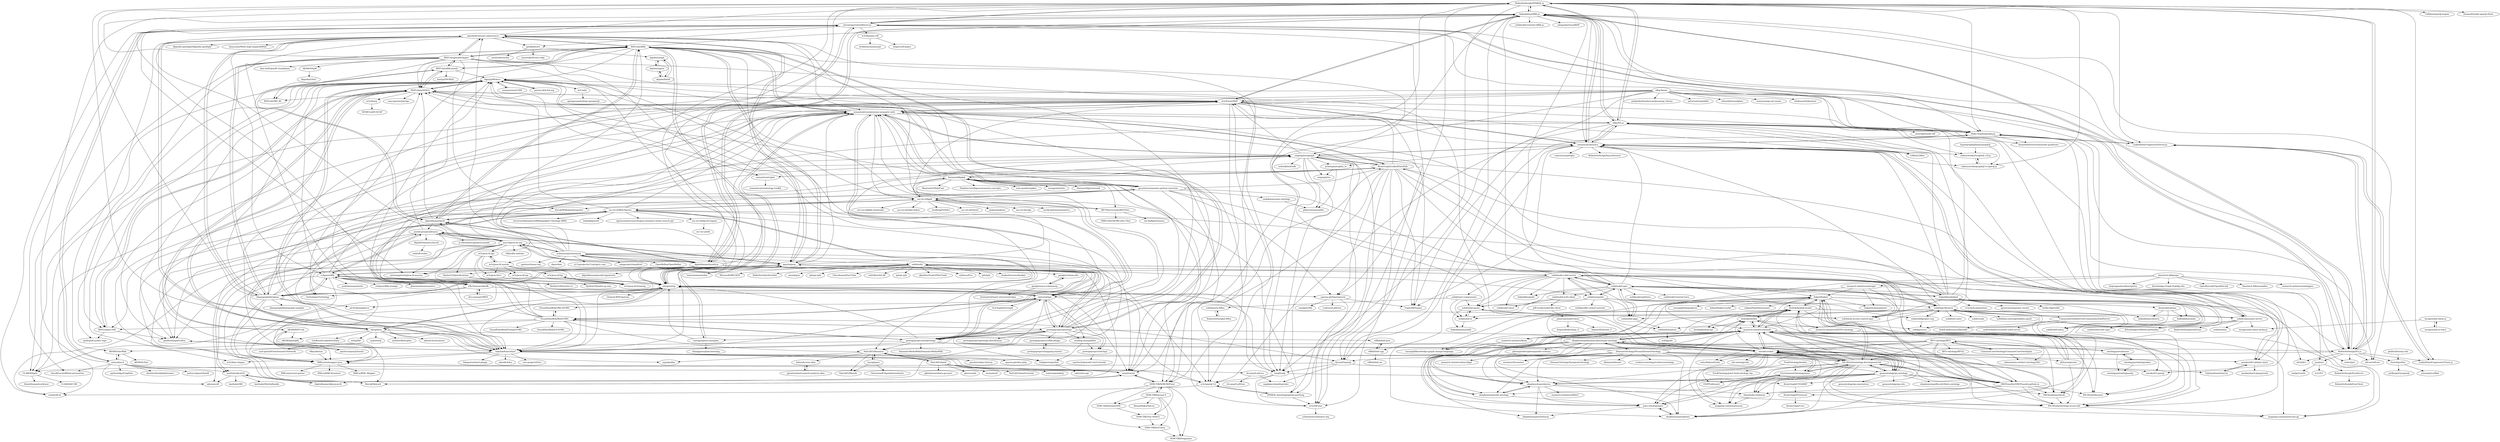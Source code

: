 digraph G {
"hypergraphql/hypergraphql" -> "rubensworks/GraphQL-LD.js"
"hypergraphql/hypergraphql" -> "rubensworks/graphql-to-sparql.js"
"pchampin/sophia_rs" -> "oxigraph/rio"
"pchampin/sophia_rs" -> "gtfierro/reasonable"
"solid/solid" -> "solid/node-solid-server"
"solid/solid" -> "solid/solid-spec"
"solid/solid" -> "ipfs/ipfs" ["e"=1]
"solid/solid" -> "beakerbrowser/beaker" ["e"=1]
"solid/solid" -> "tootsuite/mastodon" ["e"=1]
"solid/solid" -> "Microsoft/MS-DOS" ["e"=1]
"solid/solid" -> "solid/userguide"
"solid/solid" -> "HelloZeroNet/ZeroNet" ["e"=1]
"solid/solid" -> "amark/gun" ["e"=1]
"solid/solid" -> "ipfs/go-ipfs" ["e"=1]
"solid/solid" -> "Chocobozzz/PeerTube" ["e"=1]
"solid/solid" -> "orbitdb/orbit-db" ["e"=1]
"solid/solid" -> "ipfs/js-ipfs" ["e"=1]
"solid/solid" -> "cjbarber/ToolsOfTheTrade" ["e"=1]
"solid/solid" -> "witheve/Eve" ["e"=1]
"CommunitySolidServer/CommunitySolidServer" -> "nodeSolidServer/node-solid-server"
"CommunitySolidServer/CommunitySolidServer" -> "SolidLabResearch/Bashlib"
"RDFLib/rdflib" -> "RDFLib/sparqlwrapper"
"RDFLib/rdflib" -> "RDFLib/rdflib-jsonld"
"RDFLib/rdflib" -> "RDFLib/pySHACL"
"RDFLib/rdflib" -> "digitalbazaar/pyld"
"RDFLib/rdflib" -> "semantalytics/awesome-semantic-web"
"RDFLib/rdflib" -> "openlink/virtuoso-opensource"
"RDFLib/rdflib" -> "apache/jena"
"RDFLib/rdflib" -> "linkeddata/rdflib.js"
"RDFLib/rdflib" -> "ontop/ontop"
"RDFLib/rdflib" -> "RDFLib/OWL-RL"
"RDFLib/rdflib" -> "protegeproject/protege"
"RDFLib/rdflib" -> "blazegraph/database"
"RDFLib/rdflib" -> "owlcs/owlapi"
"RDFLib/rdflib" -> "oxigraph/oxigraph"
"RDFLib/rdflib" -> "dgarijo/Widoco"
"semsol/arc2" -> "njh/easyrdf" ["e"=1]
"semsol/arc2" -> "cgutteridge/Graphite"
"semsol/arc2" -> "AKSW/OntoWiki"
"semsol/arc2" -> "alexlatchford/phpSesame"
"semsol/arc2" -> "antoniogarrote/rdfstore-js"
"semsol/arc2" -> "lanthaler/JsonLD"
"semsol/arc2" -> "pietercolpaert/hardf"
"semsol/arc2" -> "dvcama/LodLive"
"semsol/arc2" -> "timrdf/csv2rdf4lod-automation"
"semsol/arc2" -> "linkeddata/rdflib.js"
"schemaorg/schemaorg" -> "json-ld/json-ld.org"
"schemaorg/schemaorg" -> "digitalbazaar/jsonld.js"
"schemaorg/schemaorg" -> "RDFLib/rdflib"
"schemaorg/schemaorg" -> "ampproject/amphtml" ["e"=1]
"schemaorg/schemaorg" -> "OpenRefine/OpenRefine" ["e"=1]
"schemaorg/schemaorg" -> "owlcs/owlapi"
"schemaorg/schemaorg" -> "apache/jena"
"schemaorg/schemaorg" -> "solid/solid"
"schemaorg/schemaorg" -> "semantalytics/awesome-semantic-web"
"schemaorg/schemaorg" -> "spatie/schema-org" ["e"=1]
"schemaorg/schemaorg" -> "protegeproject/protege"
"schemaorg/schemaorg" -> "ckan/ckan" ["e"=1]
"schemaorg/schemaorg" -> "openlink/virtuoso-opensource"
"schemaorg/schemaorg" -> "digitalbazaar/pyld"
"schemaorg/schemaorg" -> "a11yproject/a11yproject.com" ["e"=1]
"pysemtec/semantic-python-overview" -> "linkml/linkml"
"pysemtec/semantic-python-overview" -> "usc-isi-i2/kgtk"
"pysemtec/semantic-python-overview" -> "DerwenAI/kglab"
"pysemtec/semantic-python-overview" -> "semantalytics/awesome-semantic-web"
"pysemtec/semantic-python-overview" -> "SDM-TIB/SDM-RDFizer"
"pysemtec/semantic-python-overview" -> "RDFLib/pySHACL"
"pysemtec/semantic-python-overview" -> "paulhoule/gastrodon"
"pysemtec/semantic-python-overview" -> "AtomGraph/LinkedDataHub"
"pysemtec/semantic-python-overview" -> "biolink/biolink-model"
"pysemtec/semantic-python-overview" -> "ozekik/awesome-ontology"
"pysemtec/semantic-python-overview" -> "sparna-git/Sparnatural"
"pysemtec/semantic-python-overview" -> "OnToology/OnToology"
"pysemtec/semantic-python-overview" -> "RDFLib/pyLODE"
"RubenVerborgh/N3.js" -> "RubenVerborgh/SPARQL.js"
"RubenVerborgh/N3.js" -> "antoniogarrote/rdfstore-js"
"RubenVerborgh/N3.js" -> "LinkedDataFragments/Client.js"
"RubenVerborgh/N3.js" -> "LinkedDataFragments/Server.js"
"RubenVerborgh/N3.js" -> "rdf-ext/rdf-ext"
"RubenVerborgh/N3.js" -> "linkeddata/rdflib.js"
"RubenVerborgh/N3.js" -> "blake-regalia/graphy.js"
"RubenVerborgh/N3.js" -> "webr3/js3"
"RubenVerborgh/N3.js" -> "ali1k/ld-r"
"RubenVerborgh/N3.js" -> "Swirrl/grafter"
"RubenVerborgh/N3.js" -> "ktym/d3sparql"
"RubenVerborgh/N3.js" -> "josd/eye"
"w3c/EasierRDF" -> "w3c/sparql-12"
"w3c/EasierRDF" -> "LDflex/LDflex"
"w3c/EasierRDF" -> "w3c/rdf-star"
"w3c/EasierRDF" -> "semantalytics/awesome-semantic-web"
"w3c/EasierRDF" -> "RMLio/rmlmapper-java"
"w3c/EasierRDF" -> "carml/carml"
"w3c/EasierRDF" -> "RDFLib/pySHACL"
"w3c/EasierRDF" -> "comunica/comunica"
"w3c/EasierRDF" -> "linkeddata/rdflib.js"
"w3c/EasierRDF" -> "seebi/rdf.sh"
"w3c/EasierRDF" -> "blake-regalia/graphy.js"
"w3c/EasierRDF" -> "josd/eye"
"w3c/EasierRDF" -> "CLARIAH/grlc"
"protegeproject/protege" -> "protegeproject/webprotege"
"protegeproject/protege" -> "owlcs/owlapi"
"protegeproject/protege" -> "apache/jena"
"protegeproject/protege" -> "protegeproject/protege-distribution"
"protegeproject/protege" -> "protegeproject/cellfie-plugin"
"protegeproject/protege" -> "semantalytics/awesome-semantic-web"
"protegeproject/protege" -> "ontodev/robot"
"protegeproject/protege" -> "stardog-union/pellet"
"protegeproject/protege" -> "RDFLib/rdflib"
"protegeproject/protege" -> "dgarijo/Widoco"
"protegeproject/protege" -> "VisualDataWeb/WebVOWL"
"protegeproject/protege" -> "protegeproject/swrlapi"
"protegeproject/protege" -> "openlink/virtuoso-opensource"
"protegeproject/protege" -> "TopQuadrant/shacl"
"protegeproject/protege" -> "castagna/jena-examples"
"biolink/biolink-model" -> "INCATools/ontology-access-kit"
"biolink/biolink-model" -> "monarch-initiative/koza"
"biolink/biolink-model" -> "biolink/ontobio"
"biolink/biolink-model" -> "linkml/linkml"
"biolink/biolink-model" -> "mapping-commons/sssom-py"
"biolink/biolink-model" -> "cmungall/knowledge-graph-change-language"
"biolink/biolink-model" -> "biolink/biolink-api"
"biolink/biolink-model" -> "INCATools/boomer"
"biolink/biolink-model" -> "monarch-initiative/mondo"
"biolink/biolink-model" -> "obophenotype/upheno"
"biolink/biolink-model" -> "monarch-initiative/SEPIO-ontology"
"digitalbazaar/jsonld.js" -> "json-ld/json-ld.org"
"digitalbazaar/jsonld.js" -> "antoniogarrote/rdfstore-js"
"digitalbazaar/jsonld.js" -> "linkeddata/rdflib.js"
"digitalbazaar/jsonld.js" -> "digitalbazaar/pyld"
"digitalbazaar/jsonld.js" -> "RubenVerborgh/N3.js"
"digitalbazaar/jsonld.js" -> "digitalbazaar/jsonld-signatures" ["e"=1]
"digitalbazaar/jsonld.js" -> "RubenVerborgh/SPARQL.js"
"digitalbazaar/jsonld.js" -> "jsonld-java/jsonld-java"
"digitalbazaar/jsonld.js" -> "antoniogarrote/json-ld-macros"
"digitalbazaar/jsonld.js" -> "lanthaler/JsonLD"
"digitalbazaar/jsonld.js" -> "schemaorg/schemaorg"
"digitalbazaar/jsonld.js" -> "digitalbazaar/php-json-ld"
"digitalbazaar/jsonld.js" -> "google/schema-dts"
"digitalbazaar/jsonld.js" -> "HydraCG/Specifications"
"digitalbazaar/jsonld.js" -> "semantalytics/awesome-semantic-web"
"semantalytics/awesome-semantic-web" -> "w3c/EasierRDF"
"semantalytics/awesome-semantic-web" -> "oxigraph/oxigraph"
"semantalytics/awesome-semantic-web" -> "AtomGraph/LinkedDataHub"
"semantalytics/awesome-semantic-web" -> "TopQuadrant/shacl"
"semantalytics/awesome-semantic-web" -> "rdfjs/N3.js"
"semantalytics/awesome-semantic-web" -> "comunica/comunica"
"semantalytics/awesome-semantic-web" -> "RDFLib/rdflib"
"semantalytics/awesome-semantic-web" -> "dgarijo/Widoco"
"semantalytics/awesome-semantic-web" -> "ontop/ontop"
"semantalytics/awesome-semantic-web" -> "RMLio/rmlmapper-java"
"semantalytics/awesome-semantic-web" -> "owlcs/owlapi"
"semantalytics/awesome-semantic-web" -> "usc-isi-i2/kgtk"
"semantalytics/awesome-semantic-web" -> "tarql/tarql"
"semantalytics/awesome-semantic-web" -> "pysemtec/semantic-python-overview"
"semantalytics/awesome-semantic-web" -> "RDFLib/pySHACL"
"protegeproject/webprotege" -> "protegeproject/protege"
"protegeproject/webprotege" -> "owlcs/owlapi"
"protegeproject/webprotege" -> "TopQuadrant/shacl"
"protegeproject/webprotege" -> "apache/jena"
"protegeproject/webprotege" -> "ontodev/robot"
"protegeproject/webprotege" -> "ontop/ontop"
"protegeproject/webprotege" -> "semantalytics/awesome-semantic-web"
"protegeproject/webprotege" -> "dgarijo/Widoco"
"protegeproject/webprotege" -> "RubenVerborgh/N3.js"
"protegeproject/webprotege" -> "VisualDataWeb/WebVOWL"
"protegeproject/webprotege" -> "AKSW/OntoWiki"
"protegeproject/webprotege" -> "zazuko/d3-sparql"
"protegeproject/webprotege" -> "SemanticMediaWiki/SemanticMediaWiki" ["e"=1]
"protegeproject/webprotege" -> "RDFLib/rdflib"
"protegeproject/webprotege" -> "NatLibFi/Skosmos"
"solid/node-solid-server" -> "solid/solid-spec"
"solid/node-solid-server" -> "solid/solid"
"solid/node-solid-server" -> "solid/solid-panes"
"solid/node-solid-server" -> "solid/community-server"
"solid/node-solid-server" -> "linkeddata/rdflib.js"
"solid/node-solid-server" -> "solid/solid-apps"
"solid/node-solid-server" -> "solid/web-access-control-spec"
"solid/node-solid-server" -> "solid/specification"
"solid/node-solid-server" -> "linkeddata/dokieli"
"solid/node-solid-server" -> "solid/react-components"
"solid/node-solid-server" -> "solid/solid-auth-client"
"solid/node-solid-server" -> "solid/userguide"
"solid/node-solid-server" -> "solid/solid-ui"
"solid/node-solid-server" -> "solid/solid-client"
"solid/node-solid-server" -> "linkeddata/gold"
"althonos/pronto" -> "biolink/ontobio"
"althonos/pronto" -> "monarch-initiative/mondo"
"althonos/pronto" -> "INCATools/ontology-access-kit"
"althonos/pronto" -> "biolink/biolink-model"
"LinkedDataFragments/Client.js" -> "LinkedDataFragments/Server.js"
"LinkedDataFragments/Server.js" -> "LinkedDataFragments/Client.js"
"LinkedDataFragments/Server.js" -> "blake-regalia/graphy.js"
"LinkedDataFragments/Server.js" -> "RubenVerborgh/N3.js"
"VisualDataWeb/WebVOWL" -> "VisualDataWeb/OWL2VOWL"
"VisualDataWeb/WebVOWL" -> "ktym/d3sparql"
"VisualDataWeb/WebVOWL" -> "dgarijo/Widoco"
"VisualDataWeb/WebVOWL" -> "owlcs/owlapi"
"VisualDataWeb/WebVOWL" -> "VisualDataWeb/ProtegeVOWL"
"VisualDataWeb/WebVOWL" -> "semantalytics/awesome-semantic-web"
"VisualDataWeb/WebVOWL" -> "RDFLib/pySHACL"
"VisualDataWeb/WebVOWL" -> "TopQuadrant/shacl"
"VisualDataWeb/WebVOWL" -> "protegeproject/protege"
"VisualDataWeb/WebVOWL" -> "protegeproject/webprotege"
"VisualDataWeb/WebVOWL" -> "VisualDataWeb/LD-VOWL"
"VisualDataWeb/WebVOWL" -> "NatLibFi/Skosmos"
"VisualDataWeb/WebVOWL" -> "d2rq/d2rq"
"VisualDataWeb/WebVOWL" -> "eclipse/rdf4j"
"VisualDataWeb/WebVOWL" -> "RDFLib/pyLODE"
"json-ld/json-ld.org" -> "digitalbazaar/jsonld.js"
"json-ld/json-ld.org" -> "digitalbazaar/pyld"
"json-ld/json-ld.org" -> "jsonld-java/jsonld-java"
"json-ld/json-ld.org" -> "HydraCG/Specifications"
"json-ld/json-ld.org" -> "digitalbazaar/php-json-ld"
"json-ld/json-ld.org" -> "antoniogarrote/rdfstore-js"
"json-ld/json-ld.org" -> "w3c/json-ld-syntax"
"json-ld/json-ld.org" -> "lanthaler/JsonLD"
"json-ld/json-ld.org" -> "antoniogarrote/json-ld-macros"
"json-ld/json-ld.org" -> "njh/easyrdf" ["e"=1]
"json-ld/json-ld.org" -> "w3c/EasierRDF"
"json-ld/json-ld.org" -> "rdfa/rdfa-website"
"json-ld/json-ld.org" -> "w3c/json-ld-api"
"json-ld/json-ld.org" -> "seebi/rdf.sh"
"json-ld/json-ld.org" -> "schemaorg/schemaorg"
"solid/solid-spec" -> "solid/node-solid-server"
"solid/solid-spec" -> "solid/solid-apps"
"solid/solid-spec" -> "solid/solid"
"solid/solid-spec" -> "solid/web-access-control-spec"
"solid/solid-spec" -> "linkeddata/rdflib.js"
"solid/solid-spec" -> "solid/solid-panes"
"solid/solid-spec" -> "linkeddata/dokieli"
"solid/solid-spec" -> "solid/solid-auth-client"
"solid/solid-spec" -> "solid/userguide"
"solid/solid-spec" -> "solid/specification"
"solid/solid-spec" -> "solid/solid-platform"
"solid/solid-spec" -> "linkeddata/gold"
"solid/solid-spec" -> "solid/solid-tutorial-intro"
"solid/solid-spec" -> "solid/webid-oidc-spec"
"solid/solid-spec" -> "comunica/comunica"
"oxigraph/oxigraph" -> "pchampin/sophia_rs"
"oxigraph/oxigraph" -> "comunica/comunica"
"oxigraph/oxigraph" -> "SPARQL-Anything/sparql.anything"
"oxigraph/oxigraph" -> "indradb/indradb" ["e"=1]
"oxigraph/oxigraph" -> "AtomGraph/LinkedDataHub"
"oxigraph/oxigraph" -> "w3c/rdf-star"
"oxigraph/oxigraph" -> "ad-freiburg/qlever"
"oxigraph/oxigraph" -> "w3c/EasierRDF"
"oxigraph/oxigraph" -> "semantalytics/awesome-semantic-web"
"oxigraph/oxigraph" -> "TopQuadrant/shacl"
"oxigraph/oxigraph" -> "oxigraph/rio"
"oxigraph/oxigraph" -> "gtfierro/reasonable"
"oxigraph/oxigraph" -> "tarql/tarql"
"oxigraph/oxigraph" -> "zazuko/rdf-validate-shacl"
"oxigraph/oxigraph" -> "TriplyDB/Yasgui"
"eBay/akutan" -> "RMLio/rmlmapper-java"
"owlcs/owlapi" -> "protegeproject/protege"
"owlcs/owlapi" -> "apache/jena"
"owlcs/owlapi" -> "protegeproject/webprotege"
"owlcs/owlapi" -> "ontop/ontop"
"owlcs/owlapi" -> "Galigator/openllet"
"owlcs/owlapi" -> "protegeproject/swrlapi"
"owlcs/owlapi" -> "TopQuadrant/shacl"
"owlcs/owlapi" -> "stardog-union/pellet"
"owlcs/owlapi" -> "semantalytics/awesome-semantic-web"
"owlcs/owlapi" -> "dgarijo/Widoco"
"owlcs/owlapi" -> "VisualDataWeb/OWL2VOWL"
"owlcs/owlapi" -> "eclipse/rdf4j"
"owlcs/owlapi" -> "ontodev/robot"
"owlcs/owlapi" -> "SciGraph/SciGraph" ["e"=1]
"owlcs/owlapi" -> "VisualDataWeb/WebVOWL"
"antoniogarrote/rdfstore-js" -> "linkeddata/rdflib.js"
"antoniogarrote/rdfstore-js" -> "RubenVerborgh/N3.js"
"antoniogarrote/rdfstore-js" -> "RubenVerborgh/SPARQL.js"
"antoniogarrote/rdfstore-js" -> "digitalbazaar/jsonld.js"
"antoniogarrote/rdfstore-js" -> "openlink/virtuoso-opensource"
"antoniogarrote/rdfstore-js" -> "antoniogarrote/json-ld-macros"
"antoniogarrote/rdfstore-js" -> "garlik/4store"
"antoniogarrote/rdfstore-js" -> "semsol/arc2"
"antoniogarrote/rdfstore-js" -> "LinkedDataFragments/Server.js"
"antoniogarrote/rdfstore-js" -> "w3c/banana-rdf"
"antoniogarrote/rdfstore-js" -> "ktym/d3sparql"
"antoniogarrote/rdfstore-js" -> "timrdf/csv2rdf4lod-automation"
"antoniogarrote/rdfstore-js" -> "webr3/js3"
"antoniogarrote/rdfstore-js" -> "blake-regalia/graphy.js"
"antoniogarrote/rdfstore-js" -> "seebi/rdf.sh"
"garlik/4store" -> "msalvadores/4sr"
"garlik/4store" -> "dajobe/rasqal"
"garlik/4store" -> "moustaki/4store-ruby"
"RDFLib/pyLODE" -> "RDFLib/pySHACL"
"RDFLib/pyLODE" -> "paulhoule/gastrodon"
"RDFLib/pyLODE" -> "qudt/qudt-public-repo"
"RDFLib/sparqlwrapper" -> "RDFLib/rdflib"
"RDFLib/sparqlwrapper" -> "RDFLib/rdflib-jsonld"
"RDFLib/sparqlwrapper" -> "RDFLib/pyLODE"
"RDFLib/sparqlwrapper" -> "RDFLib/pySHACL"
"RDFLib/sparqlwrapper" -> "RubenVerborgh/SPARQL.js"
"RDFLib/sparqlwrapper" -> "ontop/ontop"
"RDFLib/sparqlwrapper" -> "openlink/virtuoso-opensource"
"RDFLib/sparqlwrapper" -> "RDFLib/OWL-RL"
"RDFLib/sparqlwrapper" -> "apache/jena"
"RDFLib/sparqlwrapper" -> "w3c/EasierRDF"
"RDFLib/sparqlwrapper" -> "AKSW/NSpM"
"RDFLib/sparqlwrapper" -> "SuLab/WikidataIntegrator" ["e"=1]
"RDFLib/sparqlwrapper" -> "tarql/tarql"
"RDFLib/sparqlwrapper" -> "CLARIAH/grlc"
"RDFLib/sparqlwrapper" -> "dair-iitd/OpenIE-standalone" ["e"=1]
"solid/specification" -> "solid/process"
"solid/specification" -> "solid/solidproject.org"
"solid/specification" -> "solid/community-server"
"solid/specification" -> "solid/data-interoperability-panel"
"solid/specification" -> "solid/web-access-control-spec"
"solid/specification" -> "solid/information"
"solid/specification" -> "solid/solid-apps"
"solid/specification" -> "solid/test-suite"
"solid/specification" -> "rdfjs/N3.js"
"solid/specification" -> "solid/vocab"
"solid/specification" -> "solid/solid-ui"
"solid/specification" -> "solid/node-solid-server"
"solid/specification" -> "CommunitySolidServer/CommunitySolidServer"
"solid/specification" -> "comunica/comunica"
"solid/specification" -> "solid/solid-spec"
"solid/process" -> "solid/specification"
"apache/jena" -> "eclipse/rdf4j"
"apache/jena" -> "owlcs/owlapi"
"apache/jena" -> "castagna/jena-examples"
"apache/jena" -> "TopQuadrant/shacl"
"apache/jena" -> "ontop/ontop"
"apache/jena" -> "openlink/virtuoso-opensource"
"apache/jena" -> "protegeproject/protege"
"apache/jena" -> "RDFLib/rdflib"
"apache/jena" -> "semantalytics/awesome-semantic-web"
"apache/jena" -> "oxigraph/oxigraph"
"apache/jena" -> "blazegraph/database"
"apache/jena" -> "w3c/sparql-12"
"apache/jena" -> "jsonld-java/jsonld-java"
"apache/jena" -> "protegeproject/webprotege"
"apache/jena" -> "RMLio/rmlmapper-java"
"ontop/ontop" -> "apache/jena"
"ontop/ontop" -> "TopQuadrant/shacl"
"ontop/ontop" -> "owlcs/owlapi"
"ontop/ontop" -> "eclipse/rdf4j"
"ontop/ontop" -> "blazegraph/database"
"ontop/ontop" -> "semantalytics/awesome-semantic-web"
"ontop/ontop" -> "w3c/sparql-12"
"ontop/ontop" -> "d2rq/d2rq"
"ontop/ontop" -> "tarql/tarql"
"ontop/ontop" -> "sparna-git/Sparnatural"
"ontop/ontop" -> "RubenVerborgh/SPARQL.js"
"ontop/ontop" -> "Quetzal-RDF/quetzal"
"ontop/ontop" -> "RMLio/rmlmapper-java"
"ontop/ontop" -> "RDFLib/rdflib"
"ontop/ontop" -> "usc-isi-i2/Web-Karma"
"stardog-union/pellet" -> "protegeproject/swrlapi"
"stardog-union/pellet" -> "Galigator/openllet"
"solid/solidproject.org" -> "solid/process"
"solid/solidproject.org" -> "solid/specification"
"INCATools/ontology-development-kit" -> "ontodev/robot"
"INCATools/ontology-development-kit" -> "OBOAcademy/obook"
"INCATools/ontology-development-kit" -> "monarch-initiative/mondo"
"INCATools/ontology-development-kit" -> "OBOFoundry/OBOFoundry.github.io"
"INCATools/ontology-development-kit" -> "oborel/obo-relations"
"INCATools/ontology-development-kit" -> "INCATools/ontology-access-kit"
"INCATools/ontology-development-kit" -> "obophenotype/upheno"
"INCATools/ontology-development-kit" -> "biolink/biolink-model"
"INCATools/ontology-development-kit" -> "EnvironmentOntology/envo"
"INCATools/ontology-development-kit" -> "geneontology/go-ontology"
"INCATools/ontology-development-kit" -> "pato-ontology/pato"
"INCATools/ontology-development-kit" -> "obophenotype/uberon"
"INCATools/ontology-development-kit" -> "linkml/linkml"
"INCATools/ontology-development-kit" -> "mapping-commons/sssom"
"INCATools/ontology-development-kit" -> "mapping-commons/sssom-py"
"ontologyportal/sumo" -> "ontologyportal/sigmakee"
"ontologyportal/sumo" -> "BFO-ontology/BFO"
"ontologyportal/sumo" -> "ontologyportal/sigmanlp"
"AnacletoLAB/grape" -> "AnacletoLAB/ensmallen"
"AnacletoLAB/grape" -> "monarch-initiative/embiggen"
"AnacletoLAB/grape" -> "biopragmatics/bioregistry"
"AnacletoLAB/grape" -> "monarch-initiative/ontogpt"
"AnacletoLAB/grape" -> "Knowledge-Graph-Hub/kg-obo"
"AnacletoLAB/grape" -> "monarch-initiative/mondo"
"AnacletoLAB/grape" -> "OpenBioLink/OpenBioLink" ["e"=1]
"digitalbazaar/pyld" -> "RDFLib/rdflib-jsonld"
"digitalbazaar/pyld" -> "RDFLib/rdflib"
"digitalbazaar/pyld" -> "json-ld/json-ld.org"
"digitalbazaar/pyld" -> "digitalbazaar/jsonld.js"
"digitalbazaar/pyld" -> "w3c/EasierRDF"
"digitalbazaar/pyld" -> "RDFLib/pySHACL"
"digitalbazaar/pyld" -> "usc-isi-i2/Web-Karma"
"digitalbazaar/pyld" -> "jsonld-java/jsonld-java"
"solid/solid-apps" -> "solid/information"
"solid/solid-apps" -> "solid/solid-spec"
"eBay/beam" -> "w3c/EasierRDF"
"eBay/beam" -> "Merck/Halyard"
"eBay/beam" -> "RubenVerborgh/N3.js"
"eBay/beam" -> "joelparkerhenderson/queueing_theory" ["e"=1]
"eBay/beam" -> "petermattis/pebble" ["e"=1]
"eBay/beam" -> "celrenheit/sandglass" ["e"=1]
"eBay/beam" -> "wasmerio/go-ext-wasm" ["e"=1]
"eBay/beam" -> "carml/carml"
"eBay/beam" -> "zazuko/d3-sparql"
"eBay/beam" -> "blazegraph/database"
"eBay/beam" -> "blake-regalia/graphy.js"
"eBay/beam" -> "tarql/tarql"
"eBay/beam" -> "semantalytics/awesome-semantic-web"
"eBay/beam" -> "mlabouardy/komiser" ["e"=1]
"blazegraph/database" -> "ontop/ontop"
"blazegraph/database" -> "eclipse/rdf4j"
"blazegraph/database" -> "blazegraph/blazegraph-samples"
"blazegraph/database" -> "TopQuadrant/shacl"
"blazegraph/database" -> "RubenVerborgh/SPARQL.js"
"blazegraph/database" -> "apache/jena"
"blazegraph/database" -> "openlink/virtuoso-opensource"
"blazegraph/database" -> "oxigraph/oxigraph"
"blazegraph/database" -> "dgarijo/Widoco"
"blazegraph/database" -> "ad-freiburg/qlever"
"blazegraph/database" -> "RDFLib/rdflib"
"blazegraph/database" -> "jsonld-java/jsonld-java"
"blazegraph/database" -> "semantalytics/awesome-semantic-web"
"blazegraph/database" -> "RMLio/rmlmapper-java"
"blazegraph/database" -> "Merck/Halyard"
"obophenotype/cell-ontology" -> "pato-ontology/pato"
"obophenotype/cell-ontology" -> "obophenotype/uberon"
"obophenotype/cell-ontology" -> "monarch-initiative/mondo"
"SPARQL-Anything/sparql.anything" -> "w3c/sparql-12"
"SPARQL-Anything/sparql.anything" -> "w3c/rdf-star"
"openlink/virtuoso-opensource" -> "antoniogarrote/rdfstore-js"
"openlink/virtuoso-opensource" -> "apache/jena"
"openlink/virtuoso-opensource" -> "RDFLib/rdflib"
"openlink/virtuoso-opensource" -> "d2rq/d2rq"
"openlink/virtuoso-opensource" -> "blazegraph/database"
"openlink/virtuoso-opensource" -> "AKSW/OntoWiki"
"openlink/virtuoso-opensource" -> "RDFLib/sparqlwrapper"
"openlink/virtuoso-opensource" -> "garlik/4store"
"openlink/virtuoso-opensource" -> "dbpedia-spotlight/dbpedia-spotlight" ["e"=1]
"openlink/virtuoso-opensource" -> "RubenVerborgh/SPARQL.js"
"openlink/virtuoso-opensource" -> "lanyunshi/Multi-hopComplexKBQA" ["e"=1]
"openlink/virtuoso-opensource" -> "w3c/sparql-12"
"openlink/virtuoso-opensource" -> "semantalytics/awesome-semantic-web"
"openlink/virtuoso-opensource" -> "silk-framework/silk"
"openlink/virtuoso-opensource" -> "eclipse/rdf4j"
"essepuntato/LODE" -> "dgarijo/Widoco"
"w3c/sdw" -> "opengeospatial/ogc-geosparql"
"HydraCG/Specifications" -> "HydraCG/hydra-cg.com"
"HydraCG/Specifications" -> "HydraCG/Heracles.ts"
"CommonCoreOntology/CommonCoreOntologies" -> "BFO-ontology/BFO"
"CommonCoreOntology/CommonCoreOntologies" -> "information-artifact-ontology/IAO"
"obophenotype/upheno" -> "pato-ontology/pato"
"google/react-schemaorg" -> "google/schema-dts"
"google/react-schemaorg" -> "bentaylor2/react-structured-data"
"protegeproject/mapping-master" -> "protegeproject/cellfie-plugin"
"linkeddata/dokieli" -> "deiu/solid-plume"
"linkeddata/dokieli" -> "solid/web-access-control-spec"
"linkeddata/dokieli" -> "linkeddata/rdflib.js"
"linkeddata/dokieli" -> "linkeddata/cimba"
"linkeddata/dokieli" -> "comunica/comunica"
"linkeddata/dokieli" -> "solid/solid-spec"
"linkeddata/dokieli" -> "solid/node-solid-server"
"linkeddata/dokieli" -> "rdfjs/N3.js"
"linkeddata/dokieli" -> "solid/solid-inbox"
"linkeddata/dokieli" -> "AtomGraph/LinkedDataHub"
"linkeddata/dokieli" -> "opentower/populus-viewer" ["e"=1]
"linkeddata/dokieli" -> "trellis-ldp/trellis"
"linkeddata/dokieli" -> "semantalytics/awesome-semantic-web"
"linkeddata/dokieli" -> "w3c/web-annotation"
"linkeddata/dokieli" -> "linkeddata/contacts"
"jsonld-java/jsonld-java" -> "filip26/titanium-json-ld"
"jsonld-java/jsonld-java" -> "eclipse/rdf4j"
"jsonld-java/jsonld-java" -> "io-informatics/jackson-jsonld"
"jsonld-java/jsonld-java" -> "json-ld/json-ld.org"
"jsonld-java/jsonld-java" -> "antoniogarrote/json-ld-macros"
"jsonld-java/jsonld-java" -> "dgarijo/Widoco"
"jsonld-java/jsonld-java" -> "Merck/Halyard"
"jsonld-java/jsonld-java" -> "apache/jena"
"solid/community-server" -> "RubenVerborgh/solid-hue"
"solid/community-server" -> "solid/specification"
"solid/community-server" -> "comunica/comunica"
"solid/community-server" -> "KNowledgeOnWebScale/walder"
"solid/community-server" -> "inrupt/solid-client-authn-js"
"solid/community-server" -> "solid/solidos"
"solid/community-server" -> "solid/webid-oidc-spec"
"solid/community-server" -> "rdfjs/N3.js"
"dvcama/LodLive" -> "dvcama/LodView"
"dvcama/LodLive" -> "mgskjaeveland/sgvizler"
"zazuko/rdf-validate-shacl" -> "TopQuadrant/shacl-js"
"zazuko/rdf-validate-shacl" -> "zazuko/shacl-playground"
"google/schema-dts" -> "google/react-schemaorg"
"RDFLib/rdflib-jsonld" -> "digitalbazaar/pyld"
"RDFLib/rdflib-jsonld" -> "RDFLib/rdflib"
"RDFLib/rdflib-jsonld" -> "RDFLib/pySHACL"
"RDFLib/rdflib-jsonld" -> "kurtjx/SNORQL"
"RDFLib/rdflib-jsonld" -> "RDFLib/sparqlwrapper"
"RDFLib/rdflib-jsonld" -> "dgarijo/Widoco"
"protegeproject/cellfie-plugin" -> "protegeproject/mapping-master"
"rdfjs/N3.js" -> "blake-regalia/graphy.js"
"rdfjs/N3.js" -> "comunica/comunica"
"rdfjs/N3.js" -> "linkeddata/rdflib.js"
"rdfjs/N3.js" -> "RubenVerborgh/SPARQL.js"
"rdfjs/N3.js" -> "awwright/node-rdf"
"rdfjs/N3.js" -> "w3c/sparql-12"
"rdfjs/N3.js" -> "TriplyDB/Yasgui"
"rdfjs/N3.js" -> "TopQuadrant/shacl"
"rdfjs/N3.js" -> "beautifulinteractions/node-quadstore"
"rdfjs/N3.js" -> "semantalytics/awesome-semantic-web"
"rdfjs/N3.js" -> "LDflex/LDflex"
"rdfjs/N3.js" -> "rubensworks/GraphQL-LD.js"
"rdfjs/N3.js" -> "zazuko/rdf-validate-shacl"
"solid/web-access-control-spec" -> "solid/solid-panes"
"w3c/dxwg" -> "SEMICeu/DCAT-AP"
"comunica/comunica" -> "blake-regalia/graphy.js"
"comunica/comunica" -> "rdfjs/N3.js"
"comunica/comunica" -> "zazuko/rdf-validate-shacl"
"comunica/comunica" -> "rubensworks/graphql-to-sparql.js"
"comunica/comunica" -> "TriplyDB/Yasgui"
"comunica/comunica" -> "oxigraph/oxigraph"
"comunica/comunica" -> "rubensworks/GraphQL-LD.js"
"comunica/comunica" -> "w3c/EasierRDF"
"comunica/comunica" -> "LDflex/LDflex"
"comunica/comunica" -> "pchampin/sophia_rs"
"comunica/comunica" -> "comunica/sparqlee"
"comunica/comunica" -> "rdfhdt/hdt-cpp"
"comunica/comunica" -> "RubenVerborgh/SPARQL.js"
"comunica/comunica" -> "RubenVerborgh/AsyncIterator"
"comunica/comunica" -> "solid/community-server"
"rubensworks/graphql-to-sparql.js" -> "rubensworks/GraphQL-LD.js"
"NatLibFi/Annif" -> "NatLibFi/Skosmos"
"NatLibFi/Annif" -> "NatLibFi/Annif-tutorial"
"NatLibFi/Annif" -> "tomtung/omikuji" ["e"=1]
"NatLibFi/Annif" -> "pkiraly/metadata-qa-marc" ["e"=1]
"NatLibFi/Annif" -> "gbv/cocoda"
"NatLibFi/Annif" -> "osma/annif"
"EnvironmentOntology/envo" -> "pato-ontology/pato"
"EnvironmentOntology/envo" -> "ESIPFed/sweet"
"EnvironmentOntology/envo" -> "INCATools/ontology-development-kit"
"EnvironmentOntology/envo" -> "mapping-commons/sssom"
"EnvironmentOntology/envo" -> "ontodev/robot"
"AtomGraph/Processor" -> "AtomGraph/Core"
"DiseaseOntology/HumanDiseaseOntology" -> "obophenotype/human-phenotype-ontology"
"DiseaseOntology/HumanDiseaseOntology" -> "monarch-initiative/mondo"
"DiseaseOntology/HumanDiseaseOntology" -> "DiseaseOntology/SymptomOntology"
"DiseaseOntology/HumanDiseaseOntology" -> "OBOFoundry/OBOFoundry.github.io"
"DiseaseOntology/HumanDiseaseOntology" -> "geneontology/go-ontology"
"DiseaseOntology/HumanDiseaseOntology" -> "obophenotype/upheno"
"DiseaseOntology/HumanDiseaseOntology" -> "dhimmel/obonet"
"DiseaseOntology/HumanDiseaseOntology" -> "obophenotype/uberon"
"DiseaseOntology/HumanDiseaseOntology" -> "evidenceontology/evidenceontology"
"DiseaseOntology/HumanDiseaseOntology" -> "biolink/ontobio"
"DiseaseOntology/HumanDiseaseOntology" -> "exomiser/Exomiser" ["e"=1]
"DiseaseOntology/HumanDiseaseOntology" -> "obophenotype/cell-ontology"
"DiseaseOntology/HumanDiseaseOntology" -> "althonos/pronto"
"DiseaseOntology/HumanDiseaseOntology" -> "INCATools/ontology-development-kit"
"DiseaseOntology/HumanDiseaseOntology" -> "linkml/linkml"
"ESIPFed/sweet" -> "EnvironmentOntology/envo"
"OBOFoundry/OBOFoundry.github.io" -> "INCATools/ontology-access-kit"
"OBOFoundry/OBOFoundry.github.io" -> "oborel/obo-relations"
"OBOFoundry/OBOFoundry.github.io" -> "INCATools/ontology-development-kit"
"OBOFoundry/OBOFoundry.github.io" -> "ontodev/robot"
"OBOFoundry/OBOFoundry.github.io" -> "INCATools/boomer"
"OBOFoundry/OBOFoundry.github.io" -> "linkml/linkml"
"OBOFoundry/OBOFoundry.github.io" -> "OBOAcademy/obook"
"OBOFoundry/OBOFoundry.github.io" -> "obophenotype/upheno"
"OBOFoundry/OBOFoundry.github.io" -> "monarch-initiative/mondo"
"VisualDataWeb/OWL2VOWL" -> "VisualDataWeb/WebVOWL"
"biolink/ontobio" -> "biolink/biolink-model"
"biolink/ontobio" -> "monarch-initiative/SEPIO-ontology"
"biolink/ontobio" -> "biolink/biolink-api"
"biolink/ontobio" -> "monarch-initiative/mondo"
"biolink/ontobio" -> "INCATools/boomer"
"dajobe/raptor" -> "dajobe/rasqal"
"dajobe/raptor" -> "dajobe/librdf"
"dajobe/rasqal" -> "dajobe/librdf"
"dajobe/rasqal" -> "dajobe/raptor"
"dgarijo/Widoco" -> "essepuntato/LODE"
"dgarijo/Widoco" -> "TopQuadrant/shacl"
"dgarijo/Widoco" -> "OnToology/OnToology"
"dgarijo/Widoco" -> "RDFLib/pySHACL"
"dgarijo/Widoco" -> "perma-id/w3id.org"
"dgarijo/Widoco" -> "w3c/sdw"
"dgarijo/Widoco" -> "semanticarts/gist"
"dgarijo/Widoco" -> "RDFLib/pyLODE"
"dgarijo/Widoco" -> "CLARIAH/grlc"
"dgarijo/Widoco" -> "ontodev/robot"
"dgarijo/Widoco" -> "NatLibFi/Skosmos"
"dgarijo/Widoco" -> "paulhoule/gastrodon"
"dgarijo/Widoco" -> "qudt/qudt-public-repo"
"dgarijo/Widoco" -> "w3c/data-shapes"
"digitalbazaar/php-json-ld" -> "lanthaler/JsonLD"
"geneontology/go-ontology" -> "monarch-initiative/mondo"
"geneontology/go-ontology" -> "obophenotype/uberon"
"geneontology/go-ontology" -> "INCATools/ontology-development-kit"
"geneontology/go-ontology" -> "obophenotype/cell-ontology"
"geneontology/go-ontology" -> "geneontology/go-annotation"
"geneontology/go-ontology" -> "ontodev/robot"
"geneontology/go-ontology" -> "pato-ontology/pato"
"geneontology/go-ontology" -> "oborel/obo-relations"
"geneontology/go-ontology" -> "geneontology/go-site"
"geneontology/go-ontology" -> "biolink/biolink-model"
"geneontology/go-ontology" -> "OBOFoundry/OBOFoundry.github.io"
"geneontology/go-ontology" -> "obophenotype/human-phenotype-ontology"
"geneontology/go-ontology" -> "obophenotype/bio-attribute-ontology"
"geneontology/go-ontology" -> "INCATools/ontology-access-kit"
"geneontology/go-ontology" -> "obophenotype/upheno"
"lanthaler/JsonLD" -> "digitalbazaar/php-json-ld"
"lanthaler/JsonLD" -> "lanthaler/IRI"
"lanthaler/JsonLD" -> "lanthaler/HydraBundle"
"lanthaler/JsonLD" -> "njh/easyrdf" ["e"=1]
"monarch-initiative/mondo" -> "obophenotype/upheno"
"monarch-initiative/mondo" -> "obophenotype/human-phenotype-ontology"
"monarch-initiative/mondo" -> "obophenotype/uberon"
"monarch-initiative/mondo" -> "biolink/ontobio"
"monarch-initiative/mondo" -> "monarch-initiative/koza"
"monarch-initiative/mondo" -> "INCATools/ontology-development-kit"
"monarch-initiative/mondo" -> "INCATools/ontology-access-kit"
"monarch-initiative/mondo" -> "biolink/biolink-model"
"monarch-initiative/mondo" -> "pato-ontology/pato"
"monarch-initiative/mondo" -> "ontodev/robot"
"monarch-initiative/mondo" -> "obophenotype/cell-ontology"
"monarch-initiative/mondo" -> "geneontology/go-ontology"
"monarch-initiative/mondo" -> "OBOAcademy/obook"
"monarch-initiative/mondo" -> "mapping-commons/sssom"
"monarch-initiative/mondo" -> "mapping-commons/sssom-py"
"obophenotype/human-phenotype-ontology" -> "monarch-initiative/mondo"
"obophenotype/human-phenotype-ontology" -> "obophenotype/uberon"
"obophenotype/human-phenotype-ontology" -> "obophenotype/upheno"
"obophenotype/human-phenotype-ontology" -> "ontodev/robot"
"obophenotype/human-phenotype-ontology" -> "geneontology/go-ontology"
"obophenotype/human-phenotype-ontology" -> "obophenotype/cell-ontology"
"obophenotype/human-phenotype-ontology" -> "DiseaseOntology/HumanDiseaseOntology"
"obophenotype/human-phenotype-ontology" -> "pato-ontology/pato"
"obophenotype/human-phenotype-ontology" -> "OBOFoundry/OBOFoundry.github.io"
"obophenotype/human-phenotype-ontology" -> "exomiser/Exomiser" ["e"=1]
"obophenotype/human-phenotype-ontology" -> "phenopackets/phenopacket-schema"
"obophenotype/human-phenotype-ontology" -> "linkml/linkml"
"obophenotype/human-phenotype-ontology" -> "INCATools/ontology-development-kit"
"obophenotype/human-phenotype-ontology" -> "biolink/ontobio"
"obophenotype/human-phenotype-ontology" -> "obophenotype/ncbitaxon"
"oborel/obo-relations" -> "mapping-commons/sssom"
"pato-ontology/pato" -> "obophenotype/upheno"
"pato-ontology/pato" -> "obophenotype/ncbitaxon"
"semanticarts/gist" -> "semanticarts/ontology-toolkit"
"usc-isi-i2/Web-Karma" -> "usc-isi-i2/dig-etl-engine"
"usc-isi-i2/Web-Karma" -> "silk-framework/silk"
"usc-isi-i2/Web-Karma" -> "usc-isi-i2/kgtk"
"usc-isi-i2/Web-Karma" -> "d2rq/d2rq"
"usc-isi-i2/Web-Karma" -> "structureddynamics/Bibliographic-Ontology-BIBO"
"usc-isi-i2/Web-Karma" -> "NatLibFi/Skosmos"
"usc-isi-i2/Web-Karma" -> "dgarijo/Widoco"
"usc-isi-i2/Web-Karma" -> "paulhoule/gastrodon"
"usc-isi-i2/Web-Karma" -> "ontop/ontop"
"usc-isi-i2/Web-Karma" -> "linkedpipes/etl"
"usc-isi-i2/Web-Karma" -> "carml/carml"
"usc-isi-i2/Web-Karma" -> "opensemanticsearch/open-semantic-entity-search-api" ["e"=1]
"usc-isi-i2/Web-Karma" -> "semantalytics/awesome-semantic-web"
"usc-isi-i2/Web-Karma" -> "ali1k/ld-r"
"usc-isi-i2/Web-Karma" -> "digitalbazaar/pyld"
"SDM-TIB/falcon2.0" -> "SDM-TIB/InterpretME"
"SDM-TIB/falcon2.0" -> "SDM-TIB/Trav-SHACL"
"SDM-TIB/falcon2.0" -> "SDM-TIB/DeTrusty"
"SDM-TIB/falcon2.0" -> "SDM-TIB/SDM-RDFizer"
"SDM-TIB/falcon2.0" -> "SDM-TIB/Dragoman"
"SDM-TIB/falcon2.0" -> "AhmadSakor/falcon"
"Galigator/openllet" -> "owlcs/ont-api"
"behas/lucene-skos" -> "jprante/elasticsearch-analysis-skos"
"dajobe/librdf" -> "dajobe/rasqal"
"dajobe/librdf" -> "dajobe/raptor"
"inrupt/solid-client-js" -> "inrupt/solid-ui-react"
"inrupt/solid-client-js" -> "inrupt/solid-client-authn-js"
"inrupt/solid-ui-react" -> "inrupt/solid-client-js"
"usc-isi-i2/kgtk" -> "IBCNServices/pyRDF2Vec"
"usc-isi-i2/kgtk" -> "usc-isi-i2/kgtk-notebooks"
"usc-isi-i2/kgtk" -> "w3c/EasierRDF"
"usc-isi-i2/kgtk" -> "usc-isi-i2/table-linker"
"usc-isi-i2/kgtk" -> "hsolbrig/PyShEx"
"usc-isi-i2/kgtk" -> "usc-isi-i2/t2wml"
"usc-isi-i2/kgtk" -> "SuLab/WikidataIntegrator" ["e"=1]
"usc-isi-i2/kgtk" -> "SPARQL-Anything/sparql.anything"
"usc-isi-i2/kgtk" -> "pykeen/pykeen" ["e"=1]
"usc-isi-i2/kgtk" -> "usc-isi-i2/Web-Karma"
"usc-isi-i2/kgtk" -> "usc-isi-i2/cskg"
"usc-isi-i2/kgtk" -> "DerwenAI/kglab"
"usc-isi-i2/kgtk" -> "pysemtec/semantic-python-overview"
"usc-isi-i2/kgtk" -> "dgarijo/Widoco"
"usc-isi-i2/kgtk" -> "neo4j-labs/neosemantics" ["e"=1]
"SDM-TIB/InterpretME" -> "SDM-TIB/Trav-SHACL"
"AtomGraph/LinkedDataHub" -> "KNowledgeOnWebScale/walder"
"AtomGraph/LinkedDataHub" -> "oxigraph/oxigraph"
"AtomGraph/LinkedDataHub" -> "semantalytics/awesome-semantic-web"
"AtomGraph/LinkedDataHub" -> "w3c/EasierRDF"
"AtomGraph/LinkedDataHub" -> "SDM-TIB/SDM-RDFizer"
"AtomGraph/LinkedDataHub" -> "RMLio/rmlmapper-java"
"AtomGraph/LinkedDataHub" -> "SPARQL-Anything/sparql.anything"
"AtomGraph/LinkedDataHub" -> "semanticarts/gist"
"AtomGraph/LinkedDataHub" -> "sparna-git/Sparnatural"
"AtomGraph/LinkedDataHub" -> "DerwenAI/kglab"
"AtomGraph/LinkedDataHub" -> "AtomGraph/CSV2RDF"
"AtomGraph/LinkedDataHub" -> "TriplyDB/Yasgui"
"AtomGraph/LinkedDataHub" -> "w3c/rdf-star"
"AtomGraph/LinkedDataHub" -> "carml/carml"
"AtomGraph/LinkedDataHub" -> "AtomGraph/Processor"
"ontodev/robot" -> "INCATools/ontology-development-kit"
"ontodev/robot" -> "monarch-initiative/mondo"
"ontodev/robot" -> "obophenotype/uberon"
"ontodev/robot" -> "OBOFoundry/OBOFoundry.github.io"
"ontodev/robot" -> "oborel/obo-relations"
"ontodev/robot" -> "OBOAcademy/obook"
"ontodev/robot" -> "owlcollab/owltools"
"ontodev/robot" -> "INCATools/ontology-access-kit"
"ontodev/robot" -> "EnvironmentOntology/envo"
"ontodev/robot" -> "geneontology/go-ontology"
"ontodev/robot" -> "mapping-commons/sssom"
"ontodev/robot" -> "obi-ontology/obi"
"ontodev/robot" -> "biolink/ontobio"
"ontodev/robot" -> "obophenotype/human-phenotype-ontology"
"ontodev/robot" -> "pato-ontology/pato"
"BFO-ontology/BFO" -> "information-artifact-ontology/IAO"
"BFO-ontology/BFO" -> "CommonCoreOntology/CommonCoreOntologies"
"BFO-ontology/BFO" -> "ontologyportal/sumo"
"BFO-ontology/BFO" -> "OBOFoundry/OBOFoundry.github.io"
"BFO-ontology/BFO" -> "oborel/obo-relations"
"BFO-ontology/BFO" -> "ontodev/robot"
"BFO-ontology/BFO" -> "owlcollab/owltools"
"BFO-ontology/BFO" -> "ESIPFed/sweet"
"BFO-ontology/BFO" -> "BFO-ontology/BFO2"
"BFO-ontology/BFO" -> "INCATools/ontology-development-kit"
"BFO-ontology/BFO" -> "obophenotype/uberon"
"solid/userguide" -> "solid/solid-panes"
"solid/userguide" -> "solid/solid-ui"
"solid/userguide" -> "solid/solid-spec"
"solid/userguide" -> "solid/information"
"solid/userguide" -> "solid/specification"
"solid/userguide" -> "solid/node-solid-server"
"solid/userguide" -> "solid/solid-apps"
"solid/userguide" -> "solid/profile-viewer-tutorial"
"solid/userguide" -> "solid/process"
"solid/userguide" -> "solid/solidproject.org"
"linkeddata/rdflib.js" -> "antoniogarrote/rdfstore-js"
"linkeddata/rdflib.js" -> "RubenVerborgh/SPARQL.js"
"linkeddata/rdflib.js" -> "rdfjs/N3.js"
"linkeddata/rdflib.js" -> "RubenVerborgh/N3.js"
"linkeddata/rdflib.js" -> "w3c/EasierRDF"
"linkeddata/rdflib.js" -> "solid/solid-tutorial-rdflib.js"
"linkeddata/rdflib.js" -> "blake-regalia/graphy.js"
"linkeddata/rdflib.js" -> "comunica/comunica"
"linkeddata/rdflib.js" -> "TopQuadrant/shacl"
"linkeddata/rdflib.js" -> "ktym/d3sparql"
"linkeddata/rdflib.js" -> "rdf-ext/rdf-ext"
"linkeddata/rdflib.js" -> "LinkedDataFragments/Server.js"
"linkeddata/rdflib.js" -> "solid/solid-panes"
"linkeddata/rdflib.js" -> "digitalbazaar/jsonld.js"
"linkeddata/rdflib.js" -> "alangrafu/visualRDF"
"perma-id/w3id.org" -> "dgarijo/Widoco"
"obophenotype/uberon" -> "obophenotype/cell-ontology"
"obophenotype/uberon" -> "pato-ontology/pato"
"obophenotype/uberon" -> "monarch-initiative/mondo"
"obophenotype/uberon" -> "monarch-initiative/MAxO"
"obophenotype/uberon" -> "obophenotype/ncbitaxon"
"obophenotype/uberon" -> "oborel/obo-relations"
"obophenotype/uberon" -> "INCATools/ontology-access-kit"
"linkml/linkml" -> "monarch-initiative/koza"
"linkml/linkml" -> "INCATools/ontology-access-kit"
"linkml/linkml" -> "biolink/biolink-model"
"linkml/linkml" -> "mapping-commons/sssom-py"
"linkml/linkml" -> "linkml/linkml-model"
"linkml/linkml" -> "cidgoh/DataHarmonizer"
"linkml/linkml" -> "cmungall/knowledge-graph-change-language"
"linkml/linkml" -> "INCATools/boomer"
"linkml/linkml" -> "cmungall/obographviz"
"linkml/linkml" -> "linkml/schemasheets"
"linkml/linkml" -> "OBOFoundry/OBOFoundry.github.io"
"linkml/linkml" -> "monarch-initiative/mondo"
"linkml/linkml" -> "OBOAcademy/obook"
"linkml/linkml" -> "INCATools/ontology-development-kit"
"ozekik/awesome-ontology" -> "gtfierro/reasonable"
"eclipse/rdf4j" -> "Merck/Halyard"
"eclipse/rdf4j" -> "apache/jena"
"eclipse/rdf4j" -> "jsonld-java/jsonld-java"
"eclipse/rdf4j" -> "TopQuadrant/shacl"
"eclipse/rdf4j" -> "ontop/ontop"
"eclipse/rdf4j" -> "RMLio/rmlmapper-java"
"eclipse/rdf4j" -> "w3c/EasierRDF"
"eclipse/rdf4j" -> "silk-framework/silk"
"eclipse/rdf4j" -> "blazegraph/database"
"eclipse/rdf4j" -> "owlcs/owlapi"
"eclipse/rdf4j" -> "jbarrasa/neosemantics" ["e"=1]
"eclipse/rdf4j" -> "carml/carml"
"eclipse/rdf4j" -> "joshsh/sesametools"
"eclipse/rdf4j" -> "dgarijo/Widoco"
"eclipse/rdf4j" -> "eclipse/rdf4j-storage"
"DerwenAI/kglab" -> "SDM-TIB/SDM-RDFizer"
"DerwenAI/kglab" -> "RDFLib/pySHACL"
"DerwenAI/kglab" -> "usc-isi-i2/kgtk"
"DerwenAI/kglab" -> "IBCNServices/pyRDF2Vec"
"DerwenAI/kglab" -> "AtomGraph/LinkedDataHub"
"DerwenAI/kglab" -> "erre-quadro/spikex" ["e"=1]
"DerwenAI/kglab" -> "pysemtec/semantic-python-overview"
"DerwenAI/kglab" -> "recognai/rubrix" ["e"=1]
"DerwenAI/kglab" -> "carml/carml"
"DerwenAI/kglab" -> "paulhoule/gastrodon"
"DerwenAI/kglab" -> "semantalytics/awesome-semantic-web"
"DerwenAI/kglab" -> "DerwenAI/pytextrank" ["e"=1]
"DerwenAI/kglab" -> "oxigraph/oxigraph"
"DerwenAI/kglab" -> "MaartenGr/PolyFuzz" ["e"=1]
"DerwenAI/kglab" -> "Pandora-Intelligence/concise-concepts" ["e"=1]
"RDFLib/pySHACL" -> "TopQuadrant/shacl"
"RDFLib/pySHACL" -> "RDFLib/pyLODE"
"RDFLib/pySHACL" -> "dgarijo/Widoco"
"RDFLib/pySHACL" -> "paulhoule/gastrodon"
"RDFLib/pySHACL" -> "w3c/dxwg"
"RDFLib/pySHACL" -> "w3c/EasierRDF"
"RDFLib/pySHACL" -> "RDFLib/OWL-RL"
"RDFLib/pySHACL" -> "SDM-TIB/SDM-RDFizer"
"RDFLib/pySHACL" -> "RDFLib/rdflib-jsonld"
"RDFLib/pySHACL" -> "w3c/rdf-star"
"RDFLib/pySHACL" -> "AKSW/RDFUnit"
"RDFLib/pySHACL" -> "oeg-upm/morph-kgc"
"linkeddata/cimba" -> "solid/solid-inbox"
"SDM-TIB/SDM-RDFizer" -> "SDM-TIB/Trav-SHACL"
"SDM-TIB/SDM-RDFizer" -> "carml/carml"
"SDM-TIB/SDM-RDFizer" -> "SDM-TIB/InterpretME"
"SDM-TIB/SDM-RDFizer" -> "SDM-TIB/DeTrusty"
"SDM-TIB/SDM-RDFizer" -> "SDM-TIB/Dragoman"
"SDM-TIB/SDM-RDFizer" -> "SDM-TIB/falcon2.0"
"GeoKnow/LinkedGeoData" -> "ucd-spatial/OsmSemanticNetwork"
"RubenVerborgh/SPARQL.js" -> "RubenVerborgh/N3.js"
"RubenVerborgh/SPARQL.js" -> "antoniogarrote/rdfstore-js"
"RubenVerborgh/SPARQL.js" -> "linkeddata/rdflib.js"
"RubenVerborgh/SPARQL.js" -> "rdfjs/N3.js"
"RubenVerborgh/SPARQL.js" -> "Callidon/sparql-engine"
"RubenVerborgh/SPARQL.js" -> "blake-regalia/graphy.js"
"RubenVerborgh/SPARQL.js" -> "comunica/comunica"
"RubenVerborgh/SPARQL.js" -> "ktym/d3sparql"
"RubenVerborgh/SPARQL.js" -> "LinkedDataFragments/Server.js"
"RubenVerborgh/SPARQL.js" -> "TopQuadrant/shacl"
"RubenVerborgh/SPARQL.js" -> "LinkedDataFragments/Client.js"
"RubenVerborgh/SPARQL.js" -> "sparna-git/Sparnatural"
"RubenVerborgh/SPARQL.js" -> "rubensworks/graphql-to-sparql.js"
"RubenVerborgh/SPARQL.js" -> "tarql/tarql"
"RubenVerborgh/SPARQL.js" -> "thomasfr/node-sparql-client"
"TopQuadrant/shacl" -> "w3c/data-shapes"
"TopQuadrant/shacl" -> "TopQuadrant/shacl-js"
"TopQuadrant/shacl" -> "RDFLib/pySHACL"
"TopQuadrant/shacl" -> "dgarijo/Widoco"
"TopQuadrant/shacl" -> "w3c/sparql-12"
"TopQuadrant/shacl" -> "AKSW/RDFUnit"
"TopQuadrant/shacl" -> "zazuko/rdf-validate-shacl"
"TopQuadrant/shacl" -> "fekaputra/shacl-plugin"
"TopQuadrant/shacl" -> "carml/carml"
"TopQuadrant/shacl" -> "afs/rdf-delta"
"TopQuadrant/shacl" -> "vivo-project/Vitro" ["e"=1]
"TopQuadrant/shacl" -> "RMLio/rmlmapper-java"
"TopQuadrant/shacl" -> "Galigator/openllet"
"d2rq/d2rq" -> "antidot/db2triples"
"d2rq/d2rq" -> "nkons/r2rml-parser"
"d2rq/d2rq" -> "AKSW/Sparqlify"
"d2rq/d2rq" -> "TopQuadrant/shacl"
"d2rq/d2rq" -> "ontop/ontop"
"d2rq/d2rq" -> "usc-isi-i2/Web-Karma"
"d2rq/d2rq" -> "rdfhdt/hdt-java"
"d2rq/d2rq" -> "wbsg/ldif"
"d2rq/d2rq" -> "cygri/pubby"
"d2rq/d2rq" -> "cygri/tarql"
"d2rq/d2rq" -> "GeoKnow/LinkedGeoData"
"d2rq/d2rq" -> "openlink/virtuoso-opensource"
"dice-group/LIMES" -> "silk-framework/silk"
"rdfhdt/hdt-cpp" -> "rdfhdt/hdt-java"
"rdfhdt/hdt-cpp" -> "rdfhdt/hdt-mr"
"rdfhdt/hdt-java" -> "rdfhdt/hdt-cpp"
"tarql/tarql" -> "w3c/rdf-star"
"tarql/tarql" -> "w3c/sparql-12"
"tarql/tarql" -> "AtomGraph/CSV2RDF"
"w3c/sparql-12" -> "SPARQL-Anything/sparql.anything"
"w3c/sparql-12" -> "seebi/rdf.sh"
"Swirrl/grafter" -> "yetanalytics/flint"
"Swirrl/grafter" -> "joelkuiper/yesparql"
"ktym/d3sparql" -> "zazuko/d3-sparql"
"ktym/d3sparql" -> "mgskjaeveland/sgvizler"
"ktym/d3sparql" -> "blake-regalia/graphy.js"
"ktym/d3sparql" -> "CLARIAH/grlc"
"ktym/d3sparql" -> "tarql/tarql"
"w3c/banana-rdf" -> "mhgrove/Empire"
"w3c/banana-rdf" -> "levkhomich/semargl"
"Merck/Halyard" -> "carml/carml"
"solid/solid-auth-client" -> "solid/solid-client"
"solid/solid-auth-client" -> "jeff-zucker/solid-file-client"
"pheyvaer/solid-chess" -> "Arquisoft/dechat_0"
"pheyvaer/solid-chess" -> "Arquisoft/dechatjs_0"
"phillord/tawny-owl" -> "Swirrl/grafter"
"solid/react-components" -> "solid/query-ldflex"
"solid/react-components" -> "solid/solid-ui"
"solid/react-components" -> "solid/solid-panes"
"silk-framework/silk" -> "dice-group/LIMES"
"silk-framework/silk" -> "tarql/tarql"
"silk-framework/silk" -> "CLARIAH/grlc"
"silk-framework/silk" -> "OnToology/OnToology"
"silk-framework/silk" -> "usc-isi-i2/Web-Karma"
"protegeproject/swrlapi" -> "martin-kuba/owl2-swrl-tutorial"
"filip26/titanium-json-ld" -> "setl/rdf-urdna"
"AKSW/OntoWiki" -> "AKSW/Erfurt"
"AKSW/OntoWiki" -> "semsol/arc2"
"IBCNServices/pyRDF2Vec" -> "usc-isi-i2/kgtk"
"IBCNServices/pyRDF2Vec" -> "om-hb/kgextension"
"IBCNServices/pyRDF2Vec" -> "KRR-Oxford/OWL2Vec-Star"
"NatLibFi/Skosmos" -> "NatLibFi/Skosify"
"NatLibFi/Skosmos" -> "innoq/iqvoc"
"NatLibFi/Skosmos" -> "sparna-git/skos-play"
"NatLibFi/Skosmos" -> "NatLibFi/Annif"
"NatLibFi/Skosmos" -> "jneubert/skos-history"
"NatLibFi/Skosmos" -> "behas/lucene-skos"
"NatLibFi/Skosmos" -> "cygri/pubby"
"castagna/jena-examples" -> "apache/jena"
"castagna/jena-examples" -> "zhangguixu/jena-learning"
"castagna/jena-examples" -> "ontop/ontop"
"paulovn/sparql-kernel" -> "paulhoule/gastrodon"
"blake-regalia/graphy.js" -> "comunica/comunica"
"blake-regalia/graphy.js" -> "rdfjs/N3.js"
"blake-regalia/graphy.js" -> "LinkedDataFragments/Server.js"
"blake-regalia/graphy.js" -> "rdf-ext/rdf-ext"
"blake-regalia/graphy.js" -> "beautifulinteractions/node-quadstore"
"RMLio/rmlmapper-java" -> "RMLio/yarrrml-parser"
"RMLio/rmlmapper-java" -> "RMLio/RMLStreamer"
"RMLio/rmlmapper-java" -> "carml/carml"
"RMLio/rmlmapper-java" -> "RMLio/RML-Mapper"
"FoodOntology/foodon" -> "FoodOntology/joint-food-ontology-wg"
"FoodOntology/foodon" -> "EnvironmentOntology/envo"
"paulhoule/gastrodon" -> "paulovn/sparql-kernel"
"w3c/json-ld-syntax" -> "w3c/json-ld-api"
"w3c/json-ld-syntax" -> "w3c/json-ld-wg"
"w3c/json-ld-syntax" -> "w3c/json-ld-framing"
"w3c/json-ld-syntax" -> "w3c/json-ld-rc"
"w3c/json-ld-syntax" -> "w3c/json-ld-bp"
"monarch-initiative/ontogpt" -> "INCATools/ontology-access-kit"
"monarch-initiative/ontogpt" -> "OBOAcademy/obook"
"monarch-initiative/ontogpt" -> "linkml/schemasheets"
"monarch-initiative/ontogpt" -> "linkml/linkml"
"monarch-initiative/ontogpt" -> "monarch-initiative/koza"
"carml/carml" -> "SDM-TIB/SDM-RDFizer"
"carml/carml" -> "RMLio/rmlmapper-java"
"carml/carml" -> "Merck/Halyard"
"w3c/rdf-star" -> "schimatos/schimatos.org"
"phenopackets/phenopacket-schema" -> "monarch-initiative/loinc2hpo"
"ontologyportal/sigmakee" -> "ontologyportal/sumo"
"ontologyportal/sigmakee" -> "ontologyportal/sigmanlp"
"TopQuadrant/shacl-js" -> "zazuko/rdf-validate-shacl"
"usc-isi-i2/dig-etl-engine" -> "usc-isi-i2/etk"
"solid/query-ldflex" -> "RubenVerborgh/LDflex"
"CLARIAH/grlc" -> "CLARIAH/COW"
"CLARIAH/grlc" -> "Data2Semantics/brwsr"
"sparna-git/Sparnatural" -> "zazuko/trifid"
"sparna-git/Sparnatural" -> "TriplyDB/Yasgui"
"sparna-git/Sparnatural" -> "w3c/rdf-star"
"sparna-git/Sparnatural" -> "LodLive/LodView"
"w3c/json-ld-api" -> "w3c/json-ld-syntax"
"w3c/json-ld-api" -> "w3c/json-ld-wg"
"w3c/json-ld-api" -> "w3c/json-ld-framing"
"w3c/json-ld-api" -> "w3c/json-ld-rc"
"w3c/json-ld-wg" -> "w3c/json-ld-framing"
"solid/information" -> "solid/pods"
"AKSW/NSpM" -> "dbpedia/GSoC"
"deiu/solid-plume" -> "solid/solid-inbox"
"deiu/solid-plume" -> "linkeddata/contacts"
"deiu/solid-plume" -> "linkeddata/cimba"
"innoq/iqvoc" -> "NatLibFi/Skosmos"
"innoq/iqvoc" -> "NatLibFi/Skosify"
"innoq/iqvoc" -> "OnroerendErfgoed/atramhasis"
"solid/solid-panes" -> "solid/solid-ui"
"solid/solid-panes" -> "linkeddata/mashlib"
"solid/solid-panes" -> "solid/web-access-control-spec"
"AtomGraph/CSV2RDF" -> "AtomGraph/Processor"
"RubenVerborgh/LDflex" -> "solid/query-ldflex"
"INCATools/ontology-access-kit" -> "mapping-commons/sssom-py"
"OBOAcademy/obook" -> "INCATools/ontology-access-kit"
"jeff-zucker/solid-file-client" -> "pheyvaer/solid-chess"
"jprante/elasticsearch-analysis-skos" -> "behas/lucene-skos"
"SDM-TIB/DeTrusty" -> "SDM-TIB/Dragoman"
"AKSW/RDFUnit" -> "TopQuadrant/shacl"
"AKSW/RDFUnit" -> "AKSW/Sparqlify"
"AKSW/RDFUnit" -> "RDFLib/pySHACL"
"solid/solid-ui" -> "solid/solid-panes"
"solid/solid-ui" -> "linkeddata/mashlib"
"josd/eye" -> "w3c/N3"
"josd/eye" -> "RubenVerborgh/EyeServer"
"josd/eye" -> "melgi/cturtle"
"monarch-initiative/SEPIO-ontology" -> "INCATools/boomer"
"rubensworks/GraphQL-LD.js" -> "rubensworks/graphql-to-sparql.js"
"RubenVerborgh/EyeServer" -> "RubenVerborgh/EyeClient"
"w3c/json-ld-bp" -> "w3c/json-ld-framing"
"SDM-TIB/Trav-SHACL" -> "SDM-TIB/DeTrusty"
"w3c/json-ld-rc" -> "w3c/json-ld-framing"
"w3c/json-ld-framing" -> "w3c/json-ld-bp"
"monarch-initiative/koza" -> "cmungall/knowledge-graph-change-language"
"hypergraphql/hypergraphql" ["l"="27.052,29.377"]
"rubensworks/GraphQL-LD.js" ["l"="27.013,29.381"]
"rubensworks/graphql-to-sparql.js" ["l"="27.015,29.364"]
"pchampin/sophia_rs" ["l"="26.92,29.404"]
"oxigraph/rio" ["l"="26.901,29.399"]
"gtfierro/reasonable" ["l"="26.877,29.401"]
"solid/solid" ["l"="27.011,29.51"]
"solid/node-solid-server" ["l"="27.037,29.473"]
"solid/solid-spec" ["l"="27.045,29.449"]
"ipfs/ipfs" ["l"="46.515,-23.631"]
"beakerbrowser/beaker" ["l"="12,-29.86"]
"tootsuite/mastodon" ["l"="-24.931,-19.797"]
"Microsoft/MS-DOS" ["l"="26.676,-26.735"]
"solid/userguide" ["l"="27.076,29.473"]
"HelloZeroNet/ZeroNet" ["l"="-27.002,-16.965"]
"amark/gun" ["l"="26.28,-26.61"]
"ipfs/go-ipfs" ["l"="46.501,-23.572"]
"Chocobozzz/PeerTube" ["l"="-24.869,-19.82"]
"orbitdb/orbit-db" ["l"="46.435,-23.609"]
"ipfs/js-ipfs" ["l"="46.456,-23.575"]
"cjbarber/ToolsOfTheTrade" ["l"="28.19,-19.543"]
"witheve/Eve" ["l"="25.614,-27.126"]
"CommunitySolidServer/CommunitySolidServer" ["l"="27.16,29.459"]
"nodeSolidServer/node-solid-server" ["l"="27.199,29.474"]
"SolidLabResearch/Bashlib" ["l"="27.186,29.459"]
"RDFLib/rdflib" ["l"="26.888,29.306"]
"RDFLib/sparqlwrapper" ["l"="26.908,29.291"]
"RDFLib/rdflib-jsonld" ["l"="26.888,29.291"]
"RDFLib/pySHACL" ["l"="26.855,29.329"]
"digitalbazaar/pyld" ["l"="26.934,29.284"]
"semantalytics/awesome-semantic-web" ["l"="26.881,29.329"]
"openlink/virtuoso-opensource" ["l"="26.914,29.271"]
"apache/jena" ["l"="26.865,29.293"]
"linkeddata/rdflib.js" ["l"="26.989,29.347"]
"ontop/ontop" ["l"="26.874,29.28"]
"RDFLib/OWL-RL" ["l"="26.91,29.308"]
"protegeproject/protege" ["l"="26.809,29.304"]
"blazegraph/database" ["l"="26.894,29.277"]
"owlcs/owlapi" ["l"="26.83,29.305"]
"oxigraph/oxigraph" ["l"="26.9,29.35"]
"dgarijo/Widoco" ["l"="26.822,29.292"]
"semsol/arc2" ["l"="27.032,29.257"]
"njh/easyrdf" ["l"="-29.605,-40.565"]
"cgutteridge/Graphite" ["l"="27.073,29.237"]
"AKSW/OntoWiki" ["l"="26.969,29.236"]
"alexlatchford/phpSesame" ["l"="27.061,29.248"]
"antoniogarrote/rdfstore-js" ["l"="26.988,29.282"]
"lanthaler/JsonLD" ["l"="27.073,29.268"]
"pietercolpaert/hardf" ["l"="27.06,29.228"]
"dvcama/LodLive" ["l"="27.095,29.243"]
"timrdf/csv2rdf4lod-automation" ["l"="27.02,29.237"]
"schemaorg/schemaorg" ["l"="26.942,29.338"]
"json-ld/json-ld.org" ["l"="27.003,29.266"]
"digitalbazaar/jsonld.js" ["l"="27.007,29.293"]
"ampproject/amphtml" ["l"="26.374,-27.139"]
"OpenRefine/OpenRefine" ["l"="14.913,-31.452"]
"spatie/schema-org" ["l"="-25.721,-40.065"]
"ckan/ckan" ["l"="14.658,23.745"]
"a11yproject/a11yproject.com" ["l"="29.035,-29.015"]
"pysemtec/semantic-python-overview" ["l"="26.797,29.352"]
"linkml/linkml" ["l"="26.625,29.333"]
"usc-isi-i2/kgtk" ["l"="26.811,29.341"]
"DerwenAI/kglab" ["l"="26.83,29.359"]
"SDM-TIB/SDM-RDFizer" ["l"="26.822,29.376"]
"paulhoule/gastrodon" ["l"="26.801,29.325"]
"AtomGraph/LinkedDataHub" ["l"="26.869,29.368"]
"biolink/biolink-model" ["l"="26.639,29.341"]
"ozekik/awesome-ontology" ["l"="26.829,29.404"]
"sparna-git/Sparnatural" ["l"="26.884,29.378"]
"OnToology/OnToology" ["l"="26.799,29.285"]
"RDFLib/pyLODE" ["l"="26.822,29.32"]
"RubenVerborgh/N3.js" ["l"="26.981,29.317"]
"RubenVerborgh/SPARQL.js" ["l"="26.961,29.318"]
"LinkedDataFragments/Client.js" ["l"="27.016,29.319"]
"LinkedDataFragments/Server.js" ["l"="26.999,29.324"]
"rdf-ext/rdf-ext" ["l"="27.013,29.341"]
"blake-regalia/graphy.js" ["l"="26.976,29.336"]
"webr3/js3" ["l"="27.032,29.3"]
"ali1k/ld-r" ["l"="26.942,29.245"]
"Swirrl/grafter" ["l"="26.913,29.458"]
"ktym/d3sparql" ["l"="26.957,29.289"]
"josd/eye" ["l"="27.045,29.325"]
"w3c/EasierRDF" ["l"="26.921,29.326"]
"w3c/sparql-12" ["l"="26.902,29.328"]
"LDflex/LDflex" ["l"="26.948,29.382"]
"w3c/rdf-star" ["l"="26.888,29.362"]
"RMLio/rmlmapper-java" ["l"="26.846,29.277"]
"carml/carml" ["l"="26.857,29.313"]
"comunica/comunica" ["l"="26.972,29.373"]
"seebi/rdf.sh" ["l"="26.969,29.299"]
"CLARIAH/grlc" ["l"="26.904,29.245"]
"protegeproject/webprotege" ["l"="26.845,29.29"]
"protegeproject/protege-distribution" ["l"="26.736,29.306"]
"protegeproject/cellfie-plugin" ["l"="26.724,29.278"]
"ontodev/robot" ["l"="26.665,29.355"]
"stardog-union/pellet" ["l"="26.766,29.313"]
"VisualDataWeb/WebVOWL" ["l"="26.826,29.275"]
"protegeproject/swrlapi" ["l"="26.759,29.296"]
"TopQuadrant/shacl" ["l"="26.867,29.314"]
"castagna/jena-examples" ["l"="26.81,29.258"]
"INCATools/ontology-access-kit" ["l"="26.616,29.348"]
"monarch-initiative/koza" ["l"="26.604,29.327"]
"biolink/ontobio" ["l"="26.615,29.336"]
"mapping-commons/sssom-py" ["l"="26.605,29.342"]
"cmungall/knowledge-graph-change-language" ["l"="26.619,29.319"]
"biolink/biolink-api" ["l"="26.644,29.317"]
"INCATools/boomer" ["l"="26.639,29.329"]
"monarch-initiative/mondo" ["l"="26.611,29.356"]
"obophenotype/upheno" ["l"="26.613,29.367"]
"monarch-initiative/SEPIO-ontology" ["l"="26.629,29.314"]
"digitalbazaar/jsonld-signatures" ["l"="45.677,-26.3"]
"jsonld-java/jsonld-java" ["l"="26.925,29.254"]
"antoniogarrote/json-ld-macros" ["l"="26.981,29.257"]
"digitalbazaar/php-json-ld" ["l"="27.061,29.285"]
"google/schema-dts" ["l"="27.164,29.266"]
"HydraCG/Specifications" ["l"="27.035,29.226"]
"rdfjs/N3.js" ["l"="26.96,29.364"]
"tarql/tarql" ["l"="26.906,29.319"]
"zazuko/d3-sparql" ["l"="26.937,29.268"]
"SemanticMediaWiki/SemanticMediaWiki" ["l"="-30.782,-21.072"]
"NatLibFi/Skosmos" ["l"="26.782,29.201"]
"solid/solid-panes" ["l"="27.057,29.46"]
"solid/community-server" ["l"="27.033,29.407"]
"solid/solid-apps" ["l"="27.082,29.456"]
"solid/web-access-control-spec" ["l"="27.025,29.447"]
"solid/specification" ["l"="27.069,29.434"]
"linkeddata/dokieli" ["l"="26.978,29.43"]
"solid/react-components" ["l"="27.082,29.507"]
"solid/solid-auth-client" ["l"="27.072,29.518"]
"solid/solid-ui" ["l"="27.069,29.484"]
"solid/solid-client" ["l"="27.055,29.526"]
"linkeddata/gold" ["l"="27.055,29.5"]
"althonos/pronto" ["l"="26.585,29.34"]
"VisualDataWeb/OWL2VOWL" ["l"="26.791,29.269"]
"VisualDataWeb/ProtegeVOWL" ["l"="26.791,29.244"]
"VisualDataWeb/LD-VOWL" ["l"="26.779,29.251"]
"d2rq/d2rq" ["l"="26.869,29.222"]
"eclipse/rdf4j" ["l"="26.866,29.266"]
"w3c/json-ld-syntax" ["l"="27.086,29.209"]
"rdfa/rdfa-website" ["l"="27.043,29.241"]
"w3c/json-ld-api" ["l"="27.069,29.208"]
"solid/solid-platform" ["l"="27.123,29.456"]
"solid/solid-tutorial-intro" ["l"="27.118,29.49"]
"solid/webid-oidc-spec" ["l"="27.053,29.42"]
"SPARQL-Anything/sparql.anything" ["l"="26.866,29.352"]
"indradb/indradb" ["l"="-9.028,5.002"]
"ad-freiburg/qlever" ["l"="26.898,29.257"]
"zazuko/rdf-validate-shacl" ["l"="26.924,29.368"]
"TriplyDB/Yasgui" ["l"="26.92,29.383"]
"eBay/akutan" ["l"="26.748,29.223"]
"Galigator/openllet" ["l"="26.782,29.324"]
"SciGraph/SciGraph" ["l"="28.91,29.718"]
"garlik/4store" ["l"="26.983,29.189"]
"w3c/banana-rdf" ["l"="27.036,29.183"]
"msalvadores/4sr" ["l"="26.989,29.157"]
"dajobe/rasqal" ["l"="27.009,29.116"]
"moustaki/4store-ruby" ["l"="26.999,29.167"]
"qudt/qudt-public-repo" ["l"="26.781,29.303"]
"AKSW/NSpM" ["l"="26.944,29.199"]
"SuLab/WikidataIntegrator" ["l"="25.38,30.423"]
"dair-iitd/OpenIE-standalone" ["l"="25.59,31.017"]
"solid/process" ["l"="27.098,29.438"]
"solid/solidproject.org" ["l"="27.104,29.451"]
"solid/data-interoperability-panel" ["l"="27.123,29.433"]
"solid/information" ["l"="27.11,29.47"]
"solid/test-suite" ["l"="27.095,29.419"]
"solid/vocab" ["l"="27.112,29.418"]
"Quetzal-RDF/quetzal" ["l"="26.886,29.208"]
"usc-isi-i2/Web-Karma" ["l"="26.849,29.255"]
"INCATools/ontology-development-kit" ["l"="26.628,29.367"]
"OBOAcademy/obook" ["l"="26.627,29.346"]
"OBOFoundry/OBOFoundry.github.io" ["l"="26.631,29.357"]
"oborel/obo-relations" ["l"="26.633,29.388"]
"EnvironmentOntology/envo" ["l"="26.649,29.363"]
"geneontology/go-ontology" ["l"="26.607,29.375"]
"pato-ontology/pato" ["l"="26.623,29.378"]
"obophenotype/uberon" ["l"="26.611,29.385"]
"mapping-commons/sssom" ["l"="26.648,29.377"]
"ontologyportal/sumo" ["l"="26.58,29.453"]
"ontologyportal/sigmakee" ["l"="26.556,29.469"]
"BFO-ontology/BFO" ["l"="26.621,29.414"]
"ontologyportal/sigmanlp" ["l"="26.57,29.477"]
"AnacletoLAB/grape" ["l"="26.522,29.329"]
"AnacletoLAB/ensmallen" ["l"="26.501,29.311"]
"monarch-initiative/embiggen" ["l"="26.49,29.341"]
"biopragmatics/bioregistry" ["l"="26.478,29.32"]
"monarch-initiative/ontogpt" ["l"="26.58,29.324"]
"Knowledge-Graph-Hub/kg-obo" ["l"="26.497,29.326"]
"OpenBioLink/OpenBioLink" ["l"="17.249,37.974"]
"eBay/beam" ["l"="26.937,29.304"]
"Merck/Halyard" ["l"="26.885,29.263"]
"joelparkerhenderson/queueing_theory" ["l"="22.292,-26.551"]
"petermattis/pebble" ["l"="-12.447,-2.103"]
"celrenheit/sandglass" ["l"="-13.191,1.825"]
"wasmerio/go-ext-wasm" ["l"="-13.675,1.965"]
"mlabouardy/komiser" ["l"="-8.772,-1.23"]
"blazegraph/blazegraph-samples" ["l"="26.912,29.221"]
"obophenotype/cell-ontology" ["l"="26.588,29.38"]
"dbpedia-spotlight/dbpedia-spotlight" ["l"="25.544,30.922"]
"lanyunshi/Multi-hopComplexKBQA" ["l"="30.111,31.511"]
"silk-framework/silk" ["l"="26.869,29.242"]
"essepuntato/LODE" ["l"="26.778,29.283"]
"w3c/sdw" ["l"="26.73,29.25"]
"opengeospatial/ogc-geosparql" ["l"="26.694,29.231"]
"HydraCG/hydra-cg.com" ["l"="27.045,29.205"]
"HydraCG/Heracles.ts" ["l"="27.056,29.193"]
"CommonCoreOntology/CommonCoreOntologies" ["l"="26.624,29.444"]
"information-artifact-ontology/IAO" ["l"="26.611,29.454"]
"google/react-schemaorg" ["l"="27.214,29.255"]
"bentaylor2/react-structured-data" ["l"="27.255,29.245"]
"protegeproject/mapping-master" ["l"="26.699,29.269"]
"deiu/solid-plume" ["l"="26.978,29.469"]
"linkeddata/cimba" ["l"="26.96,29.469"]
"solid/solid-inbox" ["l"="26.969,29.455"]
"opentower/populus-viewer" ["l"="-25.564,-22.06"]
"trellis-ldp/trellis" ["l"="26.946,29.454"]
"w3c/web-annotation" ["l"="26.95,29.488"]
"linkeddata/contacts" ["l"="26.988,29.455"]
"filip26/titanium-json-ld" ["l"="26.934,29.18"]
"io-informatics/jackson-jsonld" ["l"="26.952,29.217"]
"RubenVerborgh/solid-hue" ["l"="27.063,29.402"]
"KNowledgeOnWebScale/walder" ["l"="26.952,29.405"]
"inrupt/solid-client-authn-js" ["l"="27.132,29.401"]
"solid/solidos" ["l"="27.084,29.396"]
"dvcama/LodView" ["l"="27.135,29.226"]
"mgskjaeveland/sgvizler" ["l"="27.044,29.269"]
"TopQuadrant/shacl-js" ["l"="26.904,29.371"]
"zazuko/shacl-playground" ["l"="26.936,29.397"]
"kurtjx/SNORQL" ["l"="26.896,29.228"]
"awwright/node-rdf" ["l"="26.983,29.395"]
"beautifulinteractions/node-quadstore" ["l"="26.996,29.374"]
"w3c/dxwg" ["l"="26.823,29.427"]
"SEMICeu/DCAT-AP" ["l"="26.807,29.465"]
"comunica/sparqlee" ["l"="26.97,29.401"]
"rdfhdt/hdt-cpp" ["l"="26.962,29.256"]
"RubenVerborgh/AsyncIterator" ["l"="26.999,29.402"]
"NatLibFi/Annif" ["l"="26.763,29.145"]
"NatLibFi/Annif-tutorial" ["l"="26.764,29.116"]
"tomtung/omikuji" ["l"="30.323,30.562"]
"pkiraly/metadata-qa-marc" ["l"="7.233,7.517"]
"gbv/cocoda" ["l"="26.743,29.111"]
"osma/annif" ["l"="26.747,29.126"]
"ESIPFed/sweet" ["l"="26.649,29.396"]
"AtomGraph/Processor" ["l"="26.854,29.412"]
"AtomGraph/Core" ["l"="26.846,29.442"]
"DiseaseOntology/HumanDiseaseOntology" ["l"="26.578,29.362"]
"obophenotype/human-phenotype-ontology" ["l"="26.6,29.361"]
"DiseaseOntology/SymptomOntology" ["l"="26.542,29.36"]
"dhimmel/obonet" ["l"="26.521,29.378"]
"evidenceontology/evidenceontology" ["l"="26.544,29.378"]
"exomiser/Exomiser" ["l"="21.513,43.205"]
"dajobe/raptor" ["l"="27.012,29.089"]
"dajobe/librdf" ["l"="27.027,29.098"]
"perma-id/w3id.org" ["l"="26.76,29.269"]
"semanticarts/gist" ["l"="26.805,29.371"]
"w3c/data-shapes" ["l"="26.831,29.334"]
"geneontology/go-annotation" ["l"="26.566,29.387"]
"geneontology/go-site" ["l"="26.561,29.402"]
"obophenotype/bio-attribute-ontology" ["l"="26.578,29.403"]
"lanthaler/IRI" ["l"="27.107,29.275"]
"lanthaler/HydraBundle" ["l"="27.122,29.262"]
"phenopackets/phenopacket-schema" ["l"="26.549,29.333"]
"obophenotype/ncbitaxon" ["l"="26.596,29.392"]
"semanticarts/ontology-toolkit" ["l"="26.774,29.404"]
"usc-isi-i2/dig-etl-engine" ["l"="26.827,29.165"]
"structureddynamics/Bibliographic-Ontology-BIBO" ["l"="26.815,29.209"]
"linkedpipes/etl" ["l"="26.833,29.194"]
"opensemanticsearch/open-semantic-entity-search-api" ["l"="-32.405,-23.008"]
"SDM-TIB/falcon2.0" ["l"="26.797,29.416"]
"SDM-TIB/InterpretME" ["l"="26.793,29.399"]
"SDM-TIB/Trav-SHACL" ["l"="26.802,29.404"]
"SDM-TIB/DeTrusty" ["l"="26.813,29.409"]
"SDM-TIB/Dragoman" ["l"="26.807,29.397"]
"AhmadSakor/falcon" ["l"="26.779,29.446"]
"owlcs/ont-api" ["l"="26.735,29.334"]
"behas/lucene-skos" ["l"="26.72,29.166"]
"jprante/elasticsearch-analysis-skos" ["l"="26.696,29.152"]
"inrupt/solid-client-js" ["l"="27.203,29.403"]
"inrupt/solid-ui-react" ["l"="27.231,29.405"]
"IBCNServices/pyRDF2Vec" ["l"="26.775,29.387"]
"usc-isi-i2/kgtk-notebooks" ["l"="26.758,29.356"]
"usc-isi-i2/table-linker" ["l"="26.772,29.349"]
"hsolbrig/PyShEx" ["l"="26.783,29.369"]
"usc-isi-i2/t2wml" ["l"="26.772,29.362"]
"pykeen/pykeen" ["l"="22.986,38.459"]
"usc-isi-i2/cskg" ["l"="26.75,29.374"]
"neo4j-labs/neosemantics" ["l"="29.048,29.75"]
"AtomGraph/CSV2RDF" ["l"="26.869,29.385"]
"owlcollab/owltools" ["l"="26.657,29.411"]
"obi-ontology/obi" ["l"="26.682,29.383"]
"BFO-ontology/BFO2" ["l"="26.601,29.434"]
"solid/profile-viewer-tutorial" ["l"="27.111,29.511"]
"solid/solid-tutorial-rdflib.js" ["l"="27.033,29.356"]
"alangrafu/visualRDF" ["l"="27.057,29.353"]
"monarch-initiative/MAxO" ["l"="26.589,29.414"]
"linkml/linkml-model" ["l"="26.613,29.304"]
"cidgoh/DataHarmonizer" ["l"="26.596,29.296"]
"cmungall/obographviz" ["l"="26.604,29.311"]
"linkml/schemasheets" ["l"="26.588,29.308"]
"jbarrasa/neosemantics" ["l"="28.948,29.768"]
"joshsh/sesametools" ["l"="26.843,29.219"]
"eclipse/rdf4j-storage" ["l"="26.849,29.234"]
"erre-quadro/spikex" ["l"="29.456,32.568"]
"recognai/rubrix" ["l"="29.535,32.529"]
"DerwenAI/pytextrank" ["l"="28.492,33.58"]
"MaartenGr/PolyFuzz" ["l"="29.497,32.56"]
"Pandora-Intelligence/concise-concepts" ["l"="29.4,32.533"]
"AKSW/RDFUnit" ["l"="26.839,29.317"]
"oeg-upm/morph-kgc" ["l"="26.842,29.382"]
"GeoKnow/LinkedGeoData" ["l"="26.869,29.143"]
"ucd-spatial/OsmSemanticNetwork" ["l"="26.87,29.113"]
"Callidon/sparql-engine" ["l"="26.997,29.248"]
"thomasfr/node-sparql-client" ["l"="27.028,29.331"]
"fekaputra/shacl-plugin" ["l"="26.847,29.347"]
"afs/rdf-delta" ["l"="26.829,29.257"]
"vivo-project/Vitro" ["l"="14.607,23.919"]
"antidot/db2triples" ["l"="26.862,29.168"]
"nkons/r2rml-parser" ["l"="26.886,29.168"]
"AKSW/Sparqlify" ["l"="26.834,29.241"]
"rdfhdt/hdt-java" ["l"="26.934,29.223"]
"wbsg/ldif" ["l"="26.877,29.183"]
"cygri/pubby" ["l"="26.813,29.185"]
"cygri/tarql" ["l"="26.854,29.181"]
"dice-group/LIMES" ["l"="26.862,29.201"]
"rdfhdt/hdt-mr" ["l"="26.984,29.229"]
"yetanalytics/flint" ["l"="26.89,29.482"]
"joelkuiper/yesparql" ["l"="26.908,29.493"]
"mhgrove/Empire" ["l"="27.067,29.147"]
"levkhomich/semargl" ["l"="27.044,29.154"]
"jeff-zucker/solid-file-client" ["l"="27.118,29.56"]
"pheyvaer/solid-chess" ["l"="27.143,29.589"]
"Arquisoft/dechat_0" ["l"="27.162,29.598"]
"Arquisoft/dechatjs_0" ["l"="27.151,29.608"]
"phillord/tawny-owl" ["l"="26.889,29.518"]
"solid/query-ldflex" ["l"="27.095,29.559"]
"martin-kuba/owl2-swrl-tutorial" ["l"="26.722,29.294"]
"setl/rdf-urdna" ["l"="26.933,29.157"]
"AKSW/Erfurt" ["l"="26.995,29.207"]
"om-hb/kgextension" ["l"="26.75,29.426"]
"KRR-Oxford/OWL2Vec-Star" ["l"="26.74,29.409"]
"NatLibFi/Skosify" ["l"="26.762,29.179"]
"innoq/iqvoc" ["l"="26.75,29.167"]
"sparna-git/skos-play" ["l"="26.74,29.188"]
"jneubert/skos-history" ["l"="26.779,29.168"]
"zhangguixu/jena-learning" ["l"="26.772,29.226"]
"paulovn/sparql-kernel" ["l"="26.758,29.334"]
"RMLio/yarrrml-parser" ["l"="26.814,29.241"]
"RMLio/RMLStreamer" ["l"="26.825,29.228"]
"RMLio/RML-Mapper" ["l"="26.803,29.23"]
"FoodOntology/foodon" ["l"="26.629,29.292"]
"FoodOntology/joint-food-ontology-wg" ["l"="26.613,29.27"]
"w3c/json-ld-wg" ["l"="27.098,29.186"]
"w3c/json-ld-framing" ["l"="27.102,29.198"]
"w3c/json-ld-rc" ["l"="27.087,29.189"]
"w3c/json-ld-bp" ["l"="27.116,29.195"]
"schimatos/schimatos.org" ["l"="26.888,29.411"]
"monarch-initiative/loinc2hpo" ["l"="26.53,29.311"]
"usc-isi-i2/etk" ["l"="26.819,29.124"]
"RubenVerborgh/LDflex" ["l"="27.099,29.582"]
"CLARIAH/COW" ["l"="26.92,29.202"]
"Data2Semantics/brwsr" ["l"="26.905,29.196"]
"zazuko/trifid" ["l"="26.882,29.432"]
"LodLive/LodView" ["l"="26.866,29.424"]
"solid/pods" ["l"="27.139,29.481"]
"dbpedia/GSoC" ["l"="26.956,29.158"]
"OnroerendErfgoed/atramhasis" ["l"="26.726,29.14"]
"linkeddata/mashlib" ["l"="27.09,29.489"]
"w3c/N3" ["l"="27.087,29.32"]
"RubenVerborgh/EyeServer" ["l"="27.102,29.332"]
"melgi/cturtle" ["l"="27.075,29.331"]
"RubenVerborgh/EyeClient" ["l"="27.131,29.333"]
}